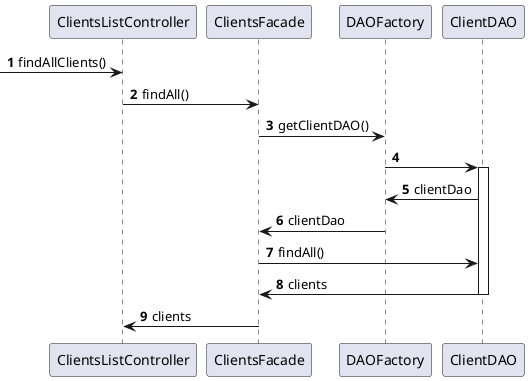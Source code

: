 @startuml

autonumber

-> ClientsListController : findAllClients()
ClientsListController -> ClientsFacade : findAll()
ClientsFacade -> DAOFactory : getClientDAO()
DAOFactory -> ClientDAO++
ClientDAO -> DAOFactory : clientDao
DAOFactory -> ClientsFacade : clientDao
ClientsFacade -> ClientDAO : findAll()
ClientDAO -> ClientsFacade : clients
deactivate ClientDAO
ClientsFacade -> ClientsListController : clients

@enduml
